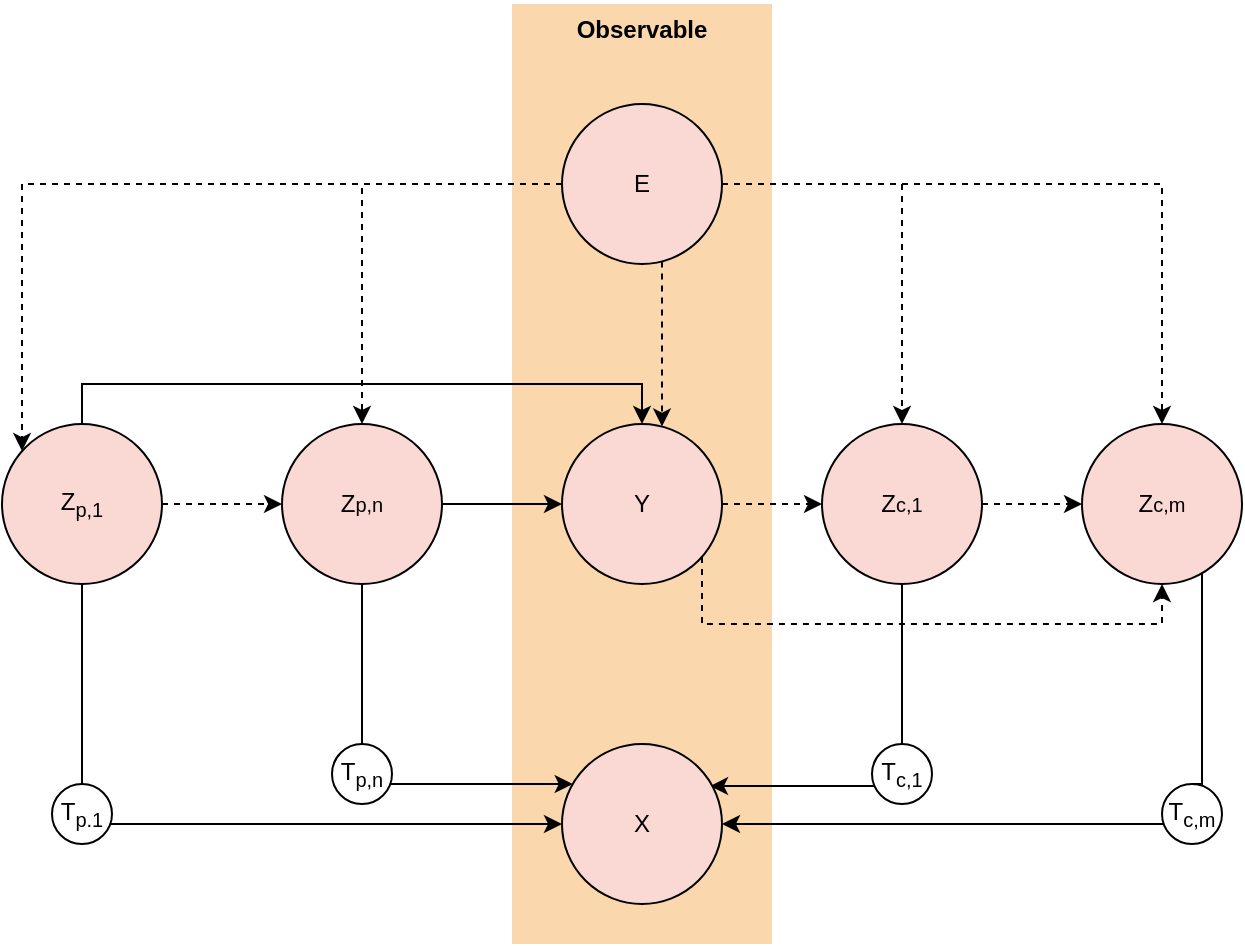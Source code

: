 <mxfile version="20.7.4" type="device"><diagram id="Z1DMlmZrEyhl8Z8nqvEv" name="Side-1"><mxGraphModel dx="954" dy="496" grid="1" gridSize="10" guides="1" tooltips="1" connect="1" arrows="1" fold="1" page="1" pageScale="1" pageWidth="827" pageHeight="1169" math="0" shadow="0"><root><mxCell id="0"/><mxCell id="1" parent="0"/><mxCell id="cbUsczq3sXx6Y6MuEqo4-40" value="" style="rounded=0;whiteSpace=wrap;html=1;strokeColor=none;fillColor=#fad7ac;" vertex="1" parent="1"><mxGeometry x="375" y="50" width="130" height="470" as="geometry"/></mxCell><mxCell id="cbUsczq3sXx6Y6MuEqo4-6" style="edgeStyle=orthogonalEdgeStyle;rounded=0;orthogonalLoop=1;jettySize=auto;html=1;entryX=0;entryY=0.5;entryDx=0;entryDy=0;dashed=1;" edge="1" parent="1" source="cbUsczq3sXx6Y6MuEqo4-1" target="cbUsczq3sXx6Y6MuEqo4-2"><mxGeometry relative="1" as="geometry"/></mxCell><mxCell id="cbUsczq3sXx6Y6MuEqo4-9" style="edgeStyle=orthogonalEdgeStyle;rounded=0;orthogonalLoop=1;jettySize=auto;html=1;entryX=0.5;entryY=0;entryDx=0;entryDy=0;" edge="1" parent="1" source="cbUsczq3sXx6Y6MuEqo4-1" target="cbUsczq3sXx6Y6MuEqo4-3"><mxGeometry relative="1" as="geometry"><Array as="points"><mxPoint x="160" y="240"/><mxPoint x="440" y="240"/></Array></mxGeometry></mxCell><mxCell id="cbUsczq3sXx6Y6MuEqo4-21" style="edgeStyle=orthogonalEdgeStyle;rounded=0;orthogonalLoop=1;jettySize=auto;html=1;entryX=0;entryY=0.5;entryDx=0;entryDy=0;" edge="1" parent="1" source="cbUsczq3sXx6Y6MuEqo4-1" target="cbUsczq3sXx6Y6MuEqo4-15"><mxGeometry relative="1" as="geometry"><Array as="points"><mxPoint x="160" y="460"/></Array></mxGeometry></mxCell><mxCell id="cbUsczq3sXx6Y6MuEqo4-1" value="Z&lt;sub&gt;p,1&lt;/sub&gt;" style="ellipse;whiteSpace=wrap;html=1;aspect=fixed;fillColor=#fad9d5;strokeColor=default;" vertex="1" parent="1"><mxGeometry x="120" y="260" width="80" height="80" as="geometry"/></mxCell><mxCell id="cbUsczq3sXx6Y6MuEqo4-7" style="edgeStyle=orthogonalEdgeStyle;rounded=0;orthogonalLoop=1;jettySize=auto;html=1;" edge="1" parent="1" source="cbUsczq3sXx6Y6MuEqo4-2" target="cbUsczq3sXx6Y6MuEqo4-3"><mxGeometry relative="1" as="geometry"/></mxCell><mxCell id="cbUsczq3sXx6Y6MuEqo4-22" style="edgeStyle=orthogonalEdgeStyle;rounded=0;orthogonalLoop=1;jettySize=auto;html=1;startArrow=none;" edge="1" parent="1" source="cbUsczq3sXx6Y6MuEqo4-26" target="cbUsczq3sXx6Y6MuEqo4-15"><mxGeometry relative="1" as="geometry"><Array as="points"><mxPoint x="360" y="440"/><mxPoint x="360" y="440"/></Array></mxGeometry></mxCell><mxCell id="cbUsczq3sXx6Y6MuEqo4-2" value="Z&lt;span style=&quot;font-size: 10px;&quot;&gt;p,n&lt;/span&gt;" style="ellipse;whiteSpace=wrap;html=1;aspect=fixed;fillColor=#fad9d5;strokeColor=default;" vertex="1" parent="1"><mxGeometry x="260" y="260" width="80" height="80" as="geometry"/></mxCell><mxCell id="cbUsczq3sXx6Y6MuEqo4-10" style="edgeStyle=orthogonalEdgeStyle;rounded=0;orthogonalLoop=1;jettySize=auto;html=1;dashed=1;" edge="1" parent="1" source="cbUsczq3sXx6Y6MuEqo4-3" target="cbUsczq3sXx6Y6MuEqo4-4"><mxGeometry relative="1" as="geometry"/></mxCell><mxCell id="cbUsczq3sXx6Y6MuEqo4-12" style="edgeStyle=orthogonalEdgeStyle;rounded=0;orthogonalLoop=1;jettySize=auto;html=1;entryX=0.5;entryY=1;entryDx=0;entryDy=0;dashed=1;" edge="1" parent="1" source="cbUsczq3sXx6Y6MuEqo4-3" target="cbUsczq3sXx6Y6MuEqo4-5"><mxGeometry relative="1" as="geometry"><Array as="points"><mxPoint x="470" y="360"/><mxPoint x="700" y="360"/></Array></mxGeometry></mxCell><mxCell id="cbUsczq3sXx6Y6MuEqo4-3" value="Y" style="ellipse;whiteSpace=wrap;html=1;aspect=fixed;fillColor=#fad9d5;strokeColor=default;" vertex="1" parent="1"><mxGeometry x="400" y="260" width="80" height="80" as="geometry"/></mxCell><mxCell id="cbUsczq3sXx6Y6MuEqo4-13" style="edgeStyle=orthogonalEdgeStyle;rounded=0;orthogonalLoop=1;jettySize=auto;html=1;entryX=0;entryY=0.5;entryDx=0;entryDy=0;dashed=1;" edge="1" parent="1" source="cbUsczq3sXx6Y6MuEqo4-4" target="cbUsczq3sXx6Y6MuEqo4-5"><mxGeometry relative="1" as="geometry"/></mxCell><mxCell id="cbUsczq3sXx6Y6MuEqo4-24" style="edgeStyle=orthogonalEdgeStyle;rounded=0;orthogonalLoop=1;jettySize=auto;html=1;entryX=0.925;entryY=0.263;entryDx=0;entryDy=0;entryPerimeter=0;startArrow=none;" edge="1" parent="1" source="cbUsczq3sXx6Y6MuEqo4-31" target="cbUsczq3sXx6Y6MuEqo4-15"><mxGeometry relative="1" as="geometry"><Array as="points"><mxPoint x="570" y="440"/></Array></mxGeometry></mxCell><mxCell id="cbUsczq3sXx6Y6MuEqo4-36" style="edgeStyle=orthogonalEdgeStyle;rounded=0;orthogonalLoop=1;jettySize=auto;html=1;entryX=0.5;entryY=0;entryDx=0;entryDy=0;endArrow=none;endFill=0;" edge="1" parent="1" source="cbUsczq3sXx6Y6MuEqo4-4" target="cbUsczq3sXx6Y6MuEqo4-31"><mxGeometry relative="1" as="geometry"/></mxCell><mxCell id="cbUsczq3sXx6Y6MuEqo4-4" value="Z&lt;span style=&quot;font-size: 10px;&quot;&gt;c,1&lt;/span&gt;" style="ellipse;whiteSpace=wrap;html=1;aspect=fixed;fillColor=#fad9d5;strokeColor=default;" vertex="1" parent="1"><mxGeometry x="530" y="260" width="80" height="80" as="geometry"/></mxCell><mxCell id="cbUsczq3sXx6Y6MuEqo4-25" style="edgeStyle=orthogonalEdgeStyle;rounded=0;orthogonalLoop=1;jettySize=auto;html=1;entryX=1;entryY=0.5;entryDx=0;entryDy=0;startArrow=none;" edge="1" parent="1" source="cbUsczq3sXx6Y6MuEqo4-37" target="cbUsczq3sXx6Y6MuEqo4-15"><mxGeometry relative="1" as="geometry"><Array as="points"><mxPoint x="650" y="460"/><mxPoint x="650" y="460"/></Array></mxGeometry></mxCell><mxCell id="cbUsczq3sXx6Y6MuEqo4-39" style="edgeStyle=orthogonalEdgeStyle;rounded=0;orthogonalLoop=1;jettySize=auto;html=1;exitX=1;exitY=1;exitDx=0;exitDy=0;entryX=0.5;entryY=0;entryDx=0;entryDy=0;endArrow=none;endFill=0;" edge="1" parent="1" source="cbUsczq3sXx6Y6MuEqo4-5" target="cbUsczq3sXx6Y6MuEqo4-37"><mxGeometry relative="1" as="geometry"><Array as="points"><mxPoint x="720" y="328"/><mxPoint x="720" y="440"/></Array></mxGeometry></mxCell><mxCell id="cbUsczq3sXx6Y6MuEqo4-5" value="Z&lt;span style=&quot;font-size: 10px;&quot;&gt;c,m&lt;/span&gt;" style="ellipse;whiteSpace=wrap;html=1;aspect=fixed;fillColor=#fad9d5;strokeColor=default;" vertex="1" parent="1"><mxGeometry x="660" y="260" width="80" height="80" as="geometry"/></mxCell><mxCell id="cbUsczq3sXx6Y6MuEqo4-16" style="edgeStyle=orthogonalEdgeStyle;rounded=0;orthogonalLoop=1;jettySize=auto;html=1;dashed=1;" edge="1" parent="1" source="cbUsczq3sXx6Y6MuEqo4-14" target="cbUsczq3sXx6Y6MuEqo4-1"><mxGeometry relative="1" as="geometry"><Array as="points"><mxPoint x="130" y="140"/></Array></mxGeometry></mxCell><mxCell id="cbUsczq3sXx6Y6MuEqo4-17" style="edgeStyle=orthogonalEdgeStyle;rounded=0;orthogonalLoop=1;jettySize=auto;html=1;dashed=1;" edge="1" parent="1" source="cbUsczq3sXx6Y6MuEqo4-14" target="cbUsczq3sXx6Y6MuEqo4-2"><mxGeometry relative="1" as="geometry"/></mxCell><mxCell id="cbUsczq3sXx6Y6MuEqo4-18" style="edgeStyle=orthogonalEdgeStyle;rounded=0;orthogonalLoop=1;jettySize=auto;html=1;dashed=1;" edge="1" parent="1" source="cbUsczq3sXx6Y6MuEqo4-14" target="cbUsczq3sXx6Y6MuEqo4-3"><mxGeometry relative="1" as="geometry"><Array as="points"><mxPoint x="450" y="220"/><mxPoint x="450" y="220"/></Array></mxGeometry></mxCell><mxCell id="cbUsczq3sXx6Y6MuEqo4-19" style="edgeStyle=orthogonalEdgeStyle;rounded=0;orthogonalLoop=1;jettySize=auto;html=1;dashed=1;" edge="1" parent="1" source="cbUsczq3sXx6Y6MuEqo4-14" target="cbUsczq3sXx6Y6MuEqo4-4"><mxGeometry relative="1" as="geometry"/></mxCell><mxCell id="cbUsczq3sXx6Y6MuEqo4-20" style="edgeStyle=orthogonalEdgeStyle;rounded=0;orthogonalLoop=1;jettySize=auto;html=1;dashed=1;" edge="1" parent="1" source="cbUsczq3sXx6Y6MuEqo4-14" target="cbUsczq3sXx6Y6MuEqo4-5"><mxGeometry relative="1" as="geometry"/></mxCell><mxCell id="cbUsczq3sXx6Y6MuEqo4-14" value="E" style="ellipse;whiteSpace=wrap;html=1;aspect=fixed;fillColor=#fad9d5;strokeColor=default;" vertex="1" parent="1"><mxGeometry x="400" y="100" width="80" height="80" as="geometry"/></mxCell><mxCell id="cbUsczq3sXx6Y6MuEqo4-15" value="X" style="ellipse;whiteSpace=wrap;html=1;aspect=fixed;fillColor=#fad9d5;strokeColor=default;" vertex="1" parent="1"><mxGeometry x="400" y="420" width="80" height="80" as="geometry"/></mxCell><mxCell id="cbUsczq3sXx6Y6MuEqo4-26" value="T&lt;sub&gt;p,n&lt;/sub&gt;" style="ellipse;whiteSpace=wrap;html=1;aspect=fixed;strokeColor=default;" vertex="1" parent="1"><mxGeometry x="285" y="420" width="30" height="30" as="geometry"/></mxCell><mxCell id="cbUsczq3sXx6Y6MuEqo4-27" value="" style="edgeStyle=orthogonalEdgeStyle;rounded=0;orthogonalLoop=1;jettySize=auto;html=1;endArrow=none;" edge="1" parent="1" source="cbUsczq3sXx6Y6MuEqo4-2" target="cbUsczq3sXx6Y6MuEqo4-26"><mxGeometry relative="1" as="geometry"><mxPoint x="300" y="340" as="sourcePoint"/><mxPoint x="405.359" y="440" as="targetPoint"/><Array as="points"/></mxGeometry></mxCell><mxCell id="cbUsczq3sXx6Y6MuEqo4-28" value="T&lt;sub&gt;p.1&lt;/sub&gt;" style="ellipse;whiteSpace=wrap;html=1;aspect=fixed;strokeColor=default;" vertex="1" parent="1"><mxGeometry x="145" y="440" width="30" height="30" as="geometry"/></mxCell><mxCell id="cbUsczq3sXx6Y6MuEqo4-31" value="T&lt;sub&gt;c,1&lt;/sub&gt;" style="ellipse;whiteSpace=wrap;html=1;aspect=fixed;strokeColor=default;" vertex="1" parent="1"><mxGeometry x="555" y="420" width="30" height="30" as="geometry"/></mxCell><mxCell id="cbUsczq3sXx6Y6MuEqo4-37" value="T&lt;sub&gt;c,m&lt;/sub&gt;" style="ellipse;whiteSpace=wrap;html=1;aspect=fixed;strokeColor=default;" vertex="1" parent="1"><mxGeometry x="700" y="440" width="30" height="30" as="geometry"/></mxCell><mxCell id="cbUsczq3sXx6Y6MuEqo4-41" value="Observable" style="text;html=1;strokeColor=none;fillColor=none;align=center;verticalAlign=middle;whiteSpace=wrap;rounded=0;fontStyle=1" vertex="1" parent="1"><mxGeometry x="410" y="48" width="60" height="30" as="geometry"/></mxCell></root></mxGraphModel></diagram></mxfile>